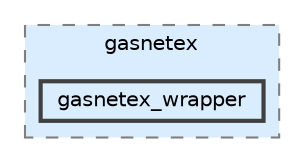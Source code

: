 digraph "/home/runner/work/realm/realm/realm-src/src/realm/gasnetex/gasnetex_wrapper"
{
 // LATEX_PDF_SIZE
  bgcolor="transparent";
  edge [fontname=Helvetica,fontsize=10,labelfontname=Helvetica,labelfontsize=10];
  node [fontname=Helvetica,fontsize=10,shape=box,height=0.2,width=0.4];
  compound=true
  subgraph clusterdir_95db98224eb943a7bf30450c20eb751e {
    graph [ bgcolor="#daedff", pencolor="grey50", label="gasnetex", fontname=Helvetica,fontsize=10 style="filled,dashed", URL="dir_95db98224eb943a7bf30450c20eb751e.html",tooltip=""]
  dir_73f8be3c5ea7d463c3b56215daf0d455 [label="gasnetex_wrapper", fillcolor="#daedff", color="grey25", style="filled,bold", URL="dir_73f8be3c5ea7d463c3b56215daf0d455.html",tooltip=""];
  }
}
